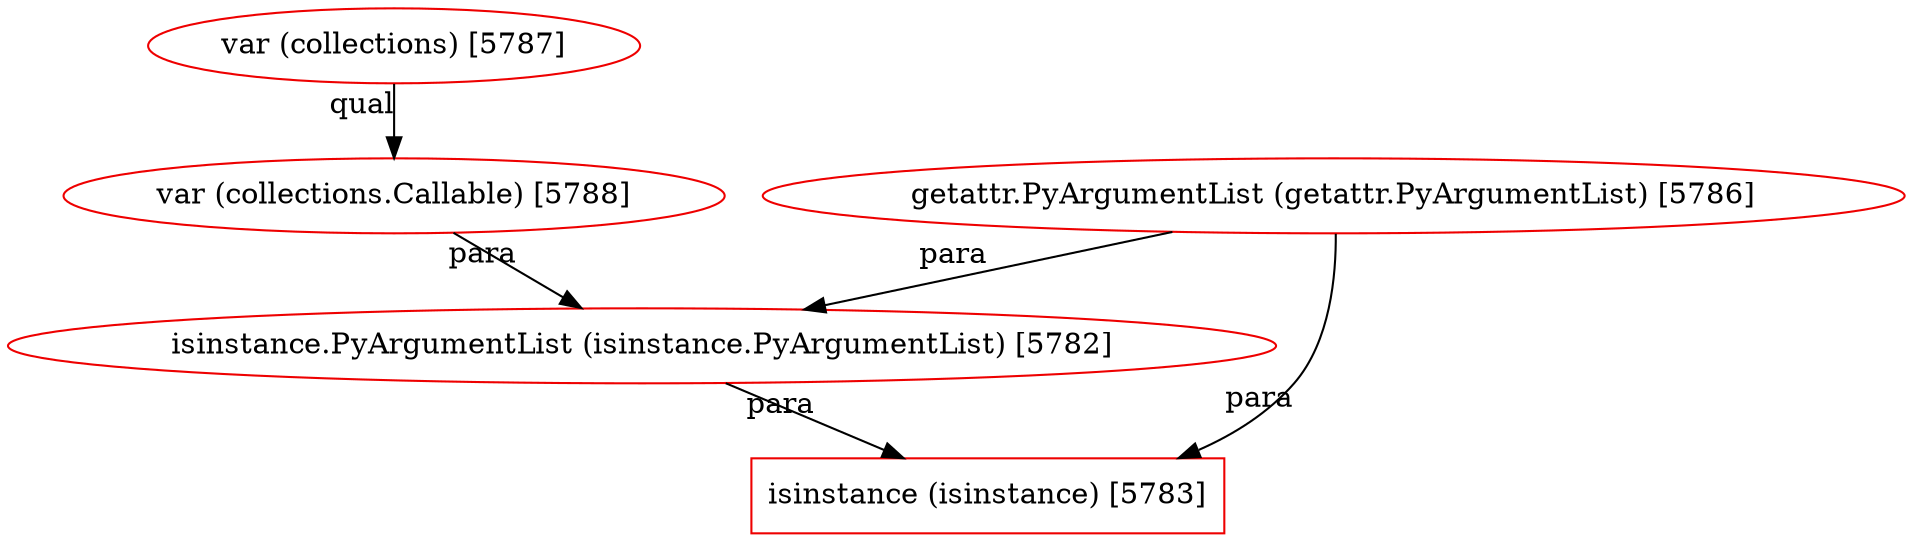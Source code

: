 digraph G {
  5783 [ metadata="" color="red2" shape="box" kind="func-call" label="isinstance (isinstance) [5783]" ];
  5782 [ metadata="" color="red2" shape="ellipse" kind="null" label="isinstance.PyArgumentList (isinstance.PyArgumentList) [5782]" ];
  5788 [ metadata="" color="red2" shape="ellipse" kind="variable-usage" label="var (collections.Callable) [5788]" ];
  5787 [ metadata="" color="red2" shape="ellipse" kind="variable-usage" label="var (collections) [5787]" ];
  5786 [ metadata="" color="red2" shape="ellipse" kind="null" label="getattr.PyArgumentList (getattr.PyArgumentList) [5786]" ];
  5782 -> 5783 [ from_closure="null" xlabel="para" ];
  5788 -> 5782 [ from_closure="null" xlabel="para" ];
  5787 -> 5788 [ from_closure="null" xlabel="qual" ];
  5786 -> 5783 [ from_closure="null" xlabel="para" ];
  5786 -> 5782 [ from_closure="null" xlabel="para" ];
}
